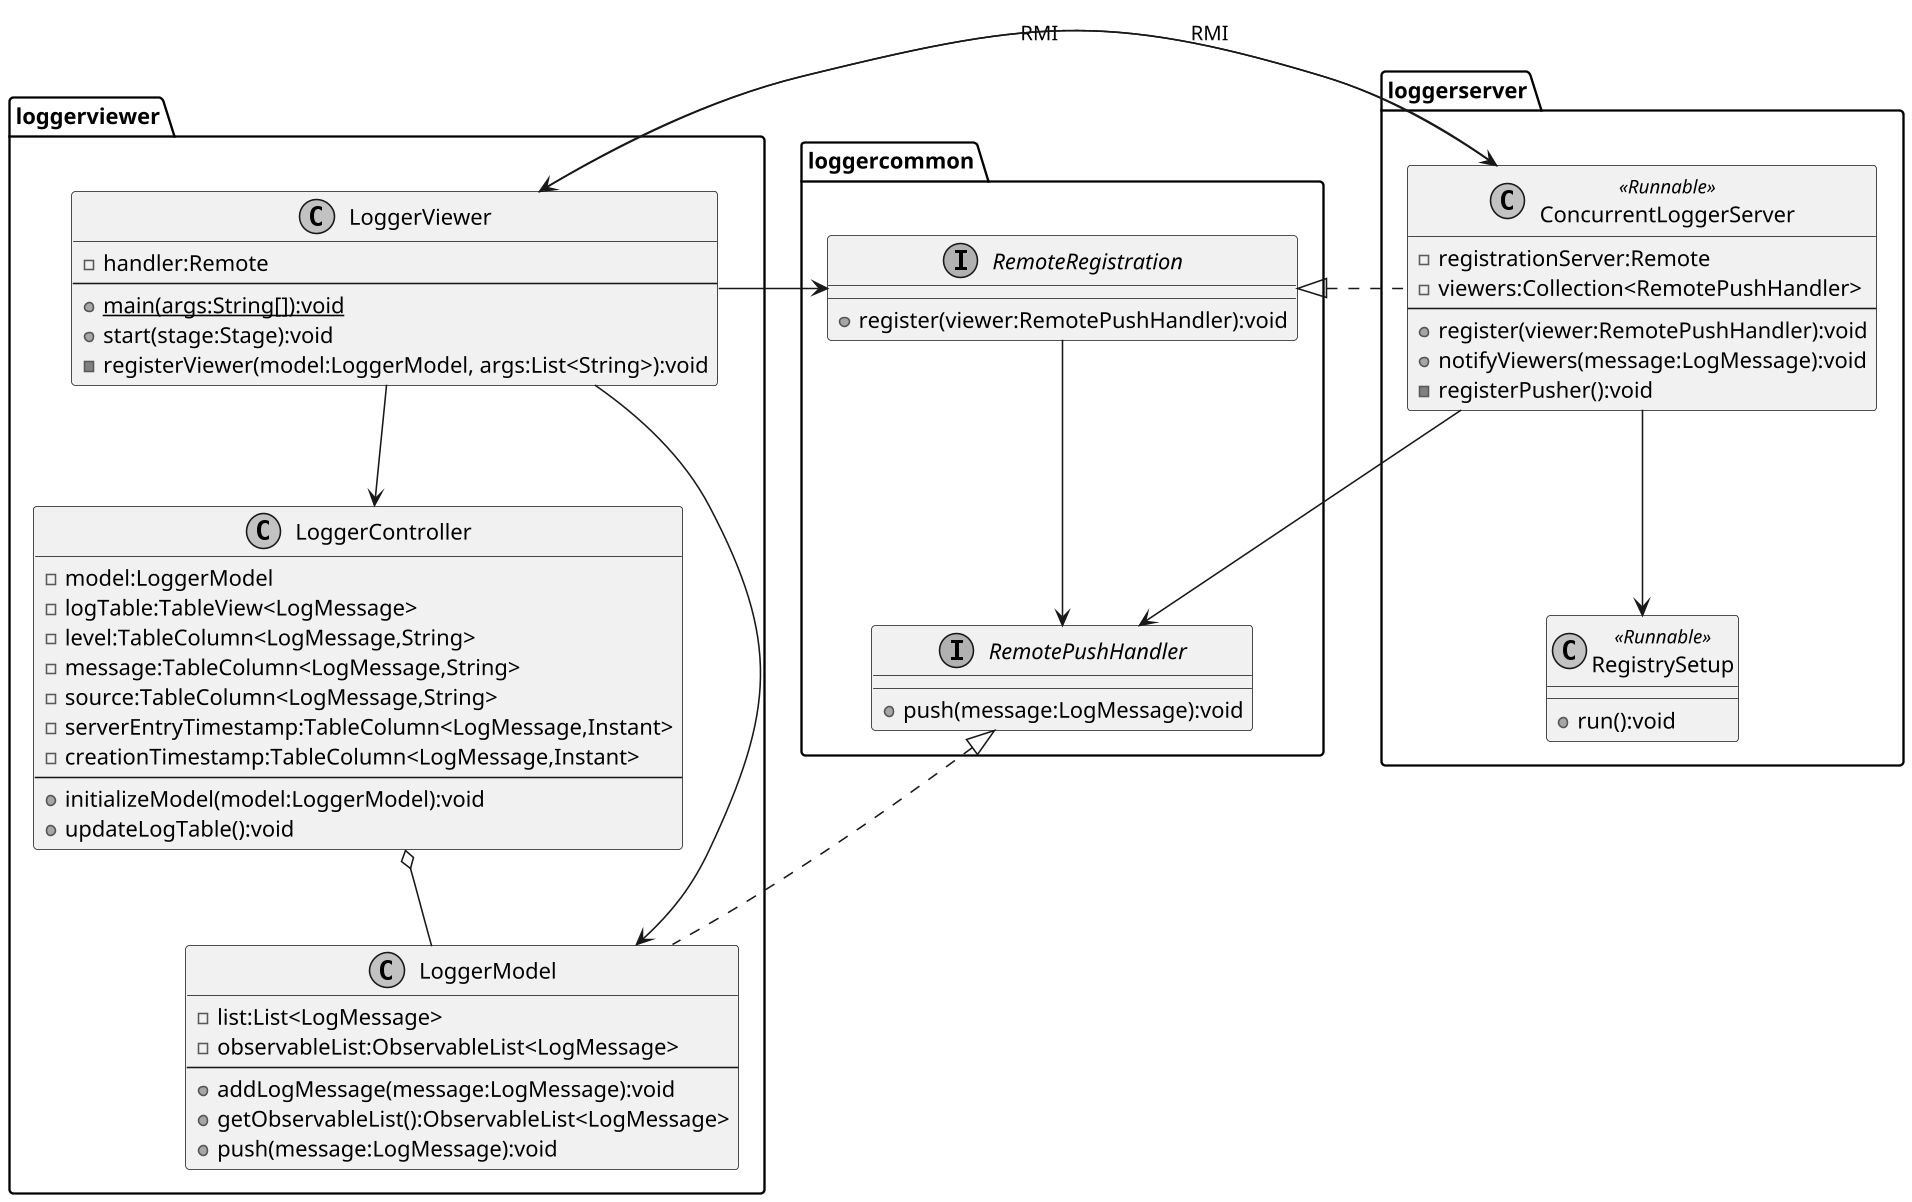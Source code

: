 @startuml

skinparam monochrome true
skinparam defaultFontName Droid Sans
skinparam dpi 150

package "loggercommon" {
    interface RemoteRegistration {
        + register(viewer:RemotePushHandler):void
    }
    interface RemotePushHandler {
        + push(message:LogMessage):void
    }
    RemoteRegistration --> RemotePushHandler
}

package "loggerserver" {
    class RegistrySetup << Runnable >> {
        + run():void
    }
    class ConcurrentLoggerServer << Runnable >> {
        - registrationServer:Remote
        - viewers:Collection<RemotePushHandler>
        ---
        + register(viewer:RemotePushHandler):void
        + notifyViewers(message:LogMessage):void
        - registerPusher():void
    }
    ConcurrentLoggerServer --> RegistrySetup
}

package "loggerviewer" {
    class LoggerController {
        - model:LoggerModel
        - logTable:TableView<LogMessage>
        - level:TableColumn<LogMessage,String>
        - message:TableColumn<LogMessage,String>
        - source:TableColumn<LogMessage,String>
        - serverEntryTimestamp:TableColumn<LogMessage,Instant>
        - creationTimestamp:TableColumn<LogMessage,Instant>
        ---
        + initializeModel(model:LoggerModel):void
        + updateLogTable():void
    }
    class LoggerModel {
        - list:List<LogMessage>
        - observableList:ObservableList<LogMessage>
        ---
        + addLogMessage(message:LogMessage):void
        + getObservableList():ObservableList<LogMessage>
        + push(message:LogMessage):void
    }
    class LoggerViewer {
        - handler:Remote
        ---
        {static} + main(args:String[]):void
        + start(stage:Stage):void
        - registerViewer(model:LoggerModel, args:List<String>):void
    }
    LoggerController o-- LoggerModel
    LoggerViewer --> LoggerController
    LoggerViewer --> LoggerModel
}

RemoteRegistration <|.. ConcurrentLoggerServer 
RemotePushHandler <|.. LoggerModel
ConcurrentLoggerServer --> LoggerViewer : RMI
LoggerViewer --> RemoteRegistration
LoggerViewer --> ConcurrentLoggerServer : RMI
ConcurrentLoggerServer --> RemotePushHandler

@enduml
